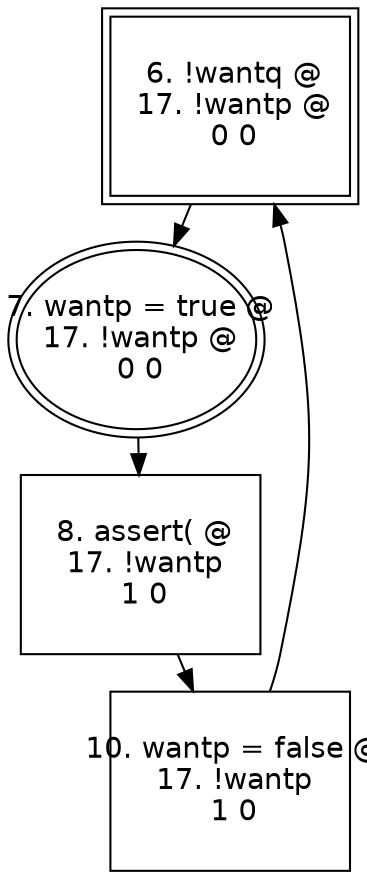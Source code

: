 digraph "" {
  graph [size="16,12",ranksep=.25];               
  node [shape=box,fontname=Helvetica,fontsize=14];
  node [width=1.6,height=1.2,fixedsize=true];     
 0 [label=" 6. !wantq @\n 17. !wantp @\n 0 0\n"peripheries=2];
 1 [label=" 7. wantp = true @\n 17. !wantp @\n 0 0\n" shape = ellipse peripheries=2];
 2 [label=" 8. assert( @\n 17. !wantp\n 1 0\n"peripheries=1];
 3 [label=" 10. wantp = false @\n 17. !wantp\n 1 0\n"peripheries=1];
 0 -> 1;
 1 -> 2;
 2 -> 3;
 3 -> 0;
}
